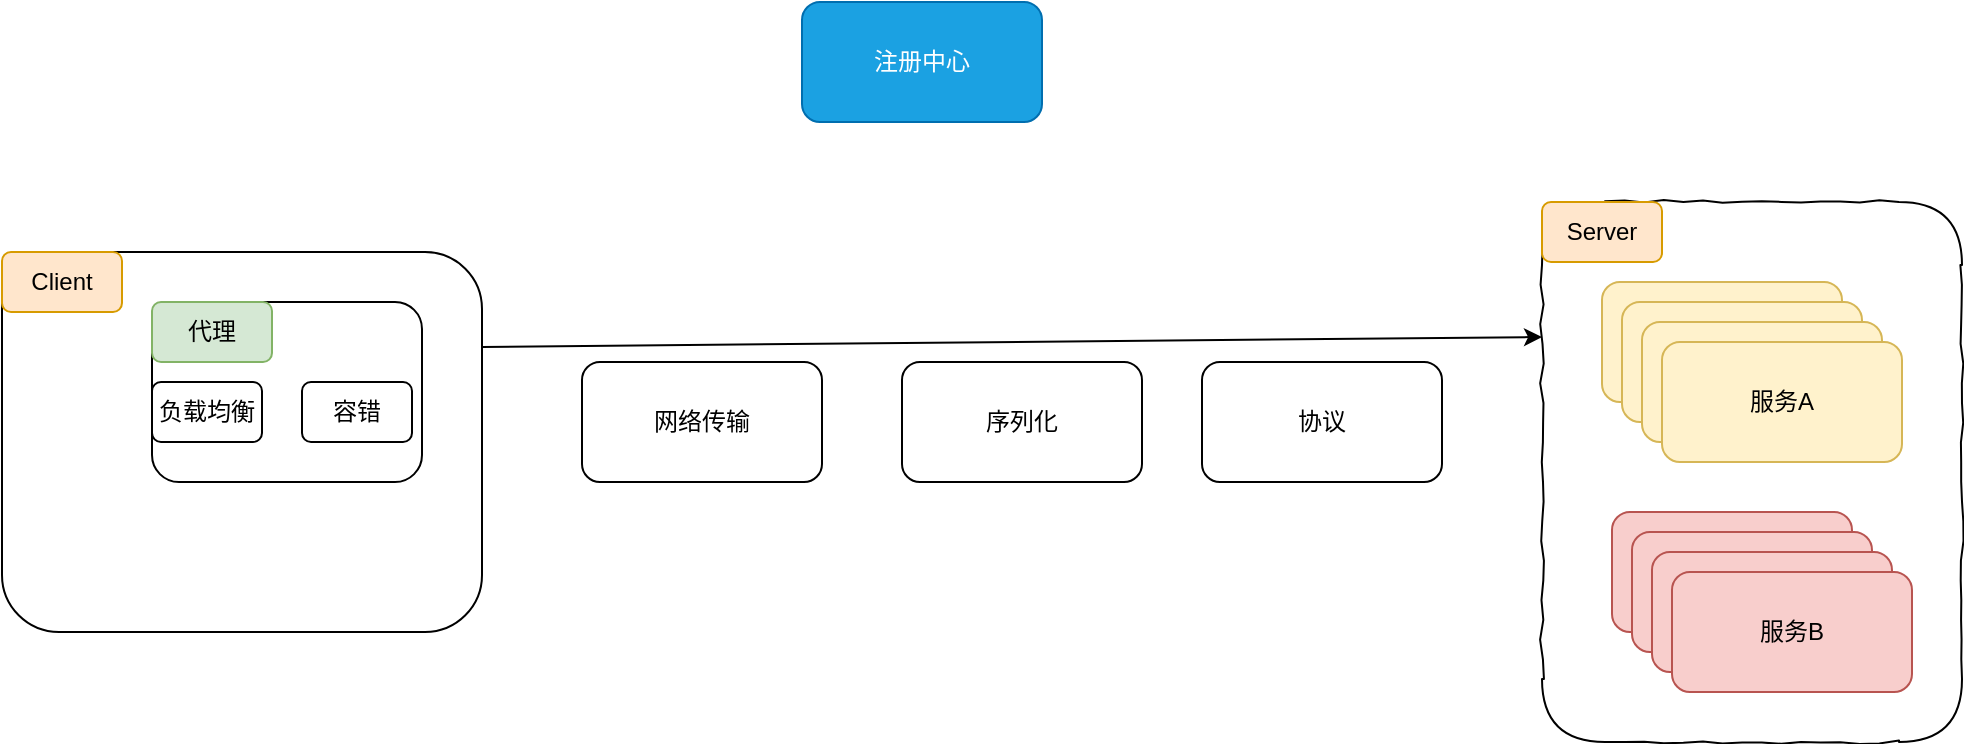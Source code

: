 <mxfile version="16.1.2" type="device"><diagram id="7yj2iS2_EKUXAdaOjjSI" name="第 1 页"><mxGraphModel dx="995" dy="620" grid="1" gridSize="10" guides="1" tooltips="1" connect="1" arrows="1" fold="1" page="1" pageScale="1" pageWidth="1200" pageHeight="1600" math="0" shadow="0"><root><object label="" id="0"><mxCell/></object><mxCell id="1" parent="0"/><mxCell id="AT3K0MKT50R7qQ2OdC9C-1" value="" style="rounded=1;whiteSpace=wrap;html=1;" vertex="1" parent="1"><mxGeometry x="20" y="145" width="240" height="190" as="geometry"/></mxCell><mxCell id="AT3K0MKT50R7qQ2OdC9C-2" value="注册中心" style="rounded=1;whiteSpace=wrap;html=1;fillColor=#1ba1e2;fontColor=#ffffff;strokeColor=#006EAF;" vertex="1" parent="1"><mxGeometry x="420" y="20" width="120" height="60" as="geometry"/></mxCell><mxCell id="AT3K0MKT50R7qQ2OdC9C-3" value="" style="rounded=1;whiteSpace=wrap;html=1;comic=1" vertex="1" parent="1"><mxGeometry x="790" y="120" width="210" height="270" as="geometry"/></mxCell><mxCell id="AT3K0MKT50R7qQ2OdC9C-4" value="" style="rounded=1;whiteSpace=wrap;html=1;fillColor=#fff2cc;strokeColor=#d6b656;" vertex="1" parent="1"><mxGeometry x="820" y="160" width="120" height="60" as="geometry"/></mxCell><mxCell id="AT3K0MKT50R7qQ2OdC9C-6" value="" style="rounded=1;whiteSpace=wrap;html=1;fillColor=#fff2cc;strokeColor=#d6b656;" vertex="1" parent="1"><mxGeometry x="830" y="170" width="120" height="60" as="geometry"/></mxCell><mxCell id="AT3K0MKT50R7qQ2OdC9C-7" value="" style="rounded=1;whiteSpace=wrap;html=1;fillColor=#fff2cc;strokeColor=#d6b656;" vertex="1" parent="1"><mxGeometry x="840" y="180" width="120" height="60" as="geometry"/></mxCell><mxCell id="AT3K0MKT50R7qQ2OdC9C-8" value="服务A" style="rounded=1;whiteSpace=wrap;html=1;fillColor=#fff2cc;strokeColor=#d6b656;" vertex="1" parent="1"><mxGeometry x="850" y="190" width="120" height="60" as="geometry"/></mxCell><mxCell id="AT3K0MKT50R7qQ2OdC9C-9" value="" style="rounded=1;whiteSpace=wrap;html=1;fillColor=#f8cecc;strokeColor=#b85450;" vertex="1" parent="1"><mxGeometry x="825" y="275" width="120" height="60" as="geometry"/></mxCell><mxCell id="AT3K0MKT50R7qQ2OdC9C-10" value="" style="rounded=1;whiteSpace=wrap;html=1;fillColor=#f8cecc;strokeColor=#b85450;" vertex="1" parent="1"><mxGeometry x="835" y="285" width="120" height="60" as="geometry"/></mxCell><mxCell id="AT3K0MKT50R7qQ2OdC9C-11" value="" style="rounded=1;whiteSpace=wrap;html=1;fillColor=#f8cecc;strokeColor=#b85450;" vertex="1" parent="1"><mxGeometry x="845" y="295" width="120" height="60" as="geometry"/></mxCell><mxCell id="AT3K0MKT50R7qQ2OdC9C-12" value="服务B" style="rounded=1;whiteSpace=wrap;html=1;fillColor=#f8cecc;strokeColor=#b85450;" vertex="1" parent="1"><mxGeometry x="855" y="305" width="120" height="60" as="geometry"/></mxCell><mxCell id="AT3K0MKT50R7qQ2OdC9C-13" value="Server" style="text;html=1;strokeColor=#d79b00;fillColor=#ffe6cc;align=center;verticalAlign=middle;whiteSpace=wrap;rounded=1;" vertex="1" parent="1"><mxGeometry x="790" y="120" width="60" height="30" as="geometry"/></mxCell><mxCell id="AT3K0MKT50R7qQ2OdC9C-25" value="网络传输" style="rounded=1;whiteSpace=wrap;html=1;" vertex="1" parent="1"><mxGeometry x="310" y="200" width="120" height="60" as="geometry"/></mxCell><mxCell id="AT3K0MKT50R7qQ2OdC9C-26" value="序列化" style="rounded=1;whiteSpace=wrap;html=1;" vertex="1" parent="1"><mxGeometry x="470" y="200" width="120" height="60" as="geometry"/></mxCell><mxCell id="AT3K0MKT50R7qQ2OdC9C-27" value="协议" style="rounded=1;whiteSpace=wrap;html=1;" vertex="1" parent="1"><mxGeometry x="620" y="200" width="120" height="60" as="geometry"/></mxCell><mxCell id="AT3K0MKT50R7qQ2OdC9C-28" value="Client" style="text;html=1;strokeColor=#d79b00;fillColor=#ffe6cc;align=center;verticalAlign=middle;whiteSpace=wrap;rounded=1;" vertex="1" parent="1"><mxGeometry x="20" y="145" width="60" height="30" as="geometry"/></mxCell><mxCell id="AT3K0MKT50R7qQ2OdC9C-29" value="" style="endArrow=classic;html=1;rounded=1;exitX=1;exitY=0.25;exitDx=0;exitDy=0;entryX=0;entryY=0.25;entryDx=0;entryDy=0;" edge="1" parent="1" source="AT3K0MKT50R7qQ2OdC9C-1" target="AT3K0MKT50R7qQ2OdC9C-3"><mxGeometry width="50" height="50" relative="1" as="geometry"><mxPoint x="450" y="360" as="sourcePoint"/><mxPoint x="500" y="310" as="targetPoint"/></mxGeometry></mxCell><mxCell id="AT3K0MKT50R7qQ2OdC9C-30" value="" style="rounded=1;whiteSpace=wrap;html=1;" vertex="1" parent="1"><mxGeometry x="95" y="170" width="135" height="90" as="geometry"/></mxCell><mxCell id="AT3K0MKT50R7qQ2OdC9C-31" value="代理" style="text;html=1;strokeColor=#82b366;fillColor=#d5e8d4;align=center;verticalAlign=middle;whiteSpace=wrap;rounded=1;" vertex="1" parent="1"><mxGeometry x="95" y="170" width="60" height="30" as="geometry"/></mxCell><mxCell id="AT3K0MKT50R7qQ2OdC9C-32" value="负载均衡" style="rounded=1;whiteSpace=wrap;html=1;" vertex="1" parent="1"><mxGeometry x="95" y="210" width="55" height="30" as="geometry"/></mxCell><mxCell id="AT3K0MKT50R7qQ2OdC9C-33" value="容错" style="rounded=1;whiteSpace=wrap;html=1;" vertex="1" parent="1"><mxGeometry x="170" y="210" width="55" height="30" as="geometry"/></mxCell></root></mxGraphModel></diagram></mxfile>